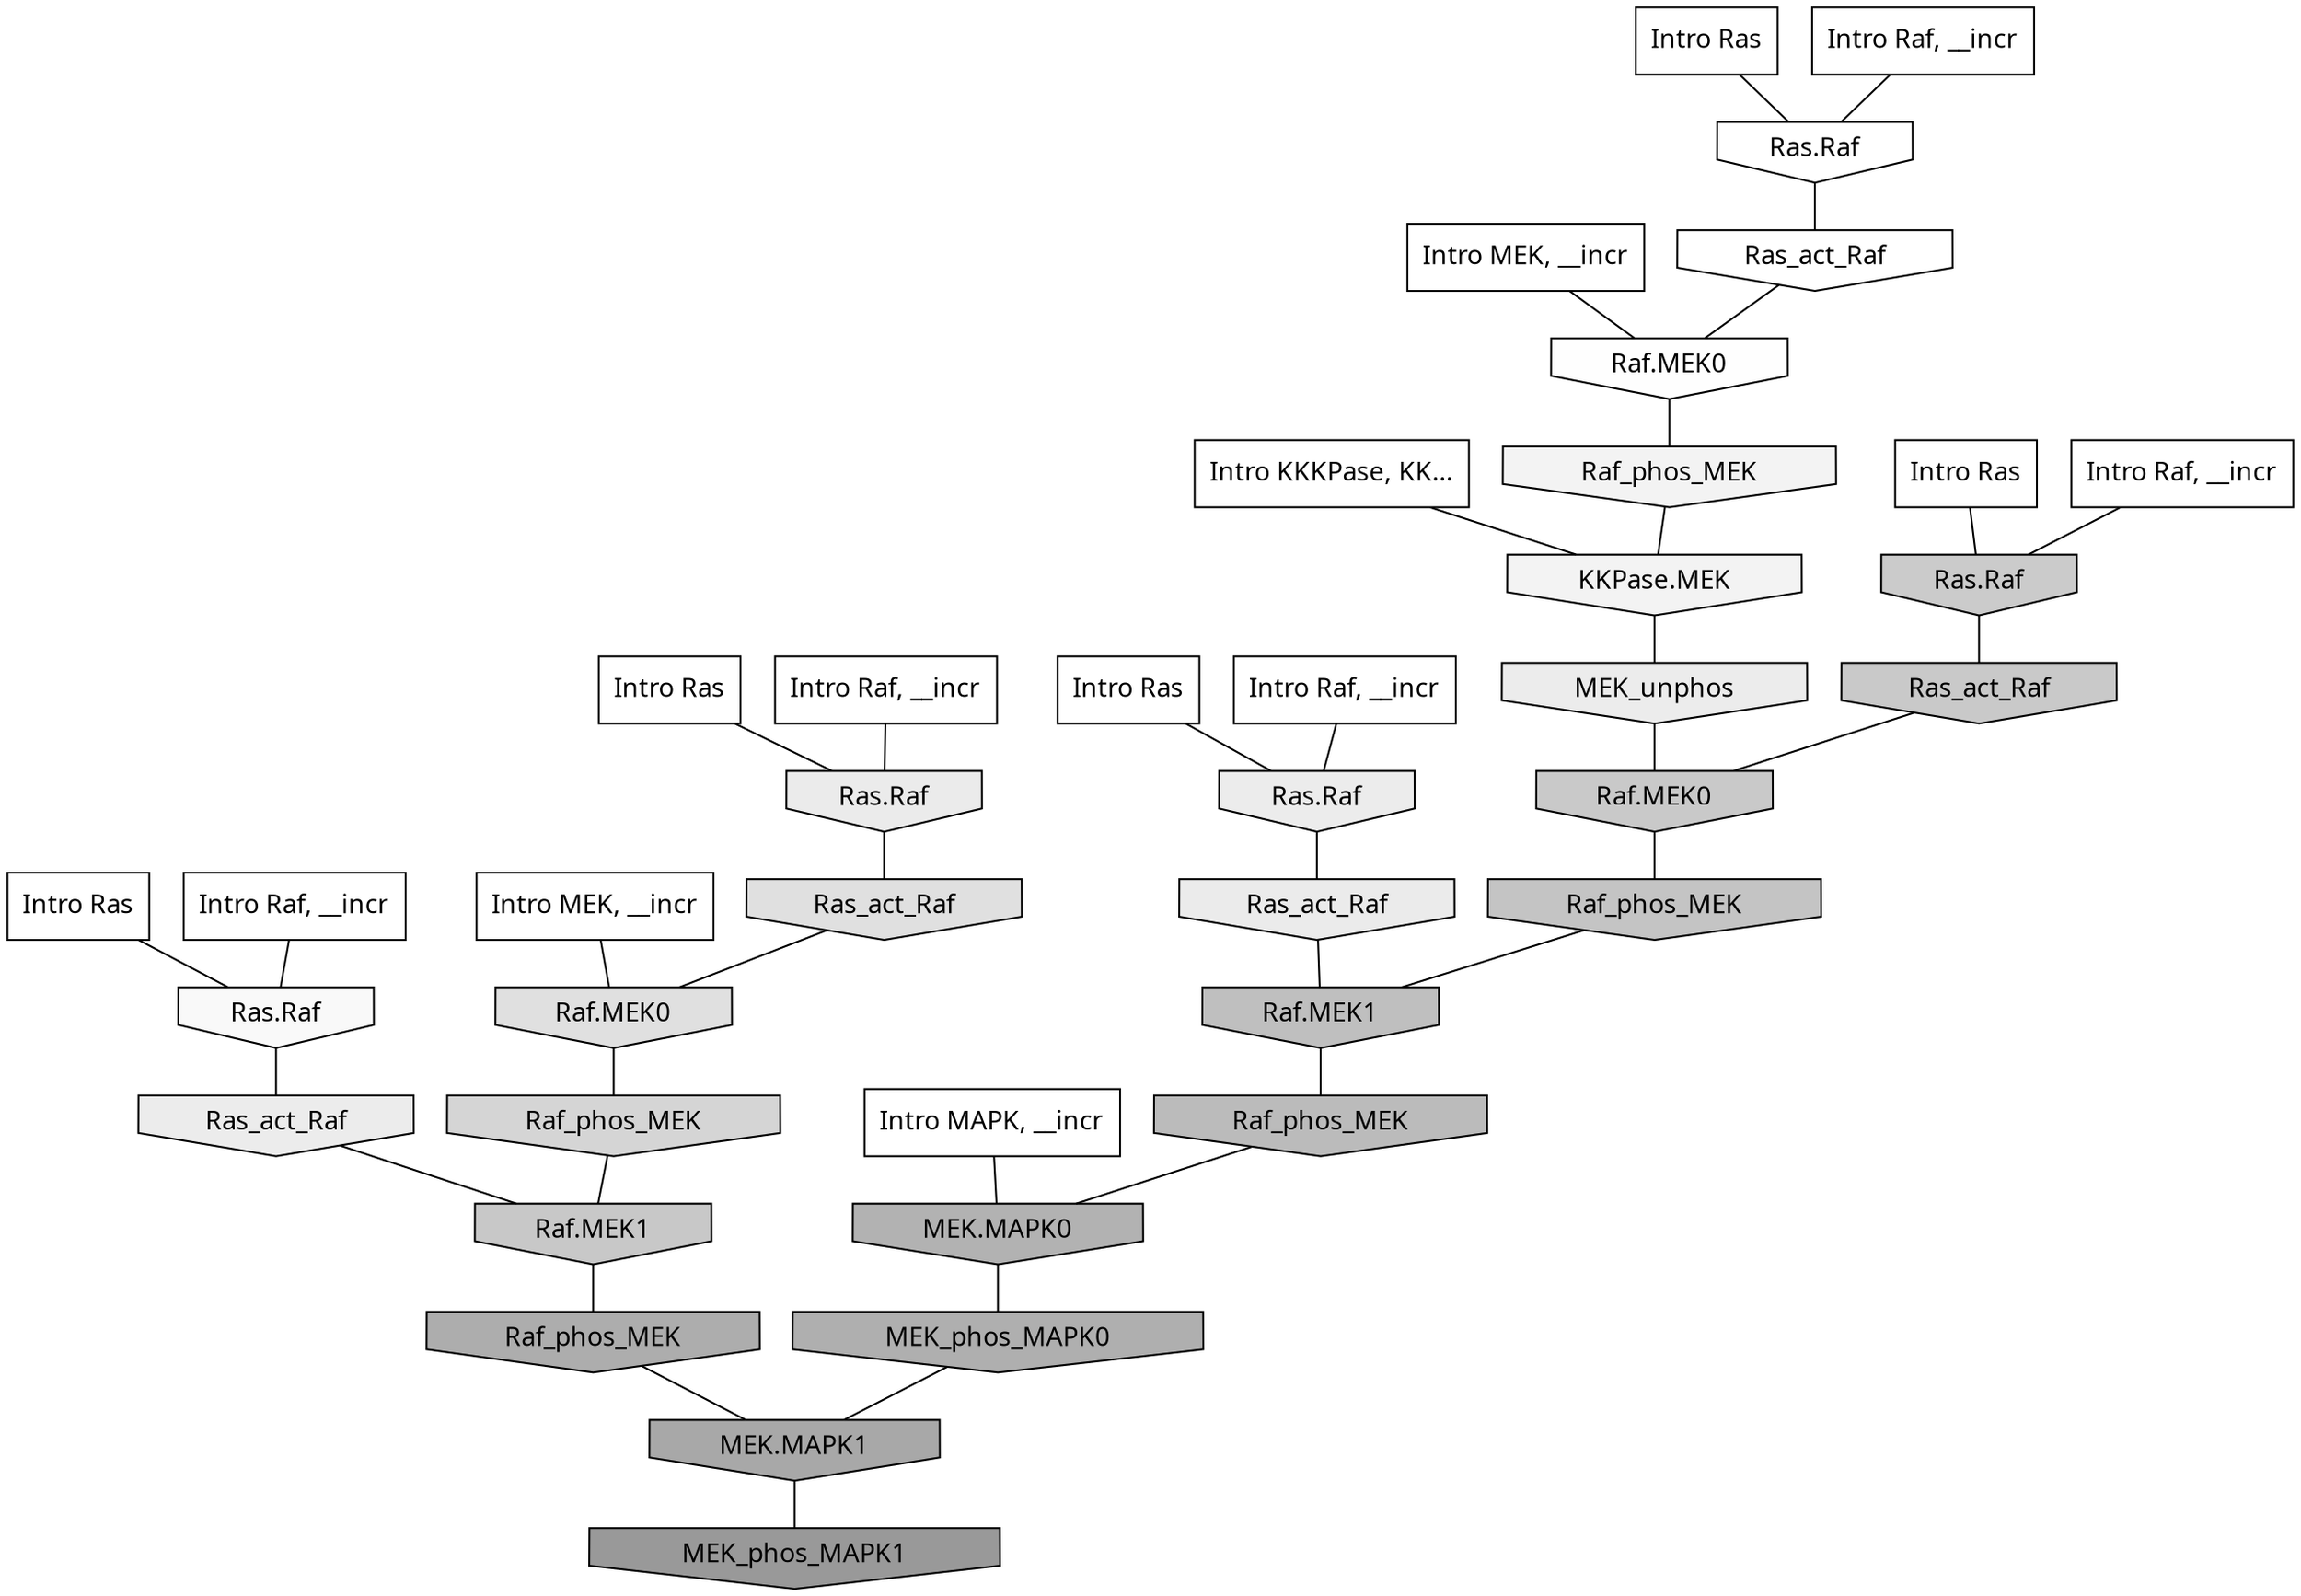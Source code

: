 digraph G{
  rankdir="TB";
  ranksep=0.30;
  node [fontname="CMU Serif"];
  edge [fontname="CMU Serif"];
  
  30 [label="Intro Ras", shape=rectangle, style=filled, fillcolor="0.000 0.000 1.000"]
  
  45 [label="Intro Ras", shape=rectangle, style=filled, fillcolor="0.000 0.000 1.000"]
  
  52 [label="Intro Ras", shape=rectangle, style=filled, fillcolor="0.000 0.000 1.000"]
  
  80 [label="Intro Ras", shape=rectangle, style=filled, fillcolor="0.000 0.000 1.000"]
  
  99 [label="Intro Ras", shape=rectangle, style=filled, fillcolor="0.000 0.000 1.000"]
  
  476 [label="Intro Raf, __incr", shape=rectangle, style=filled, fillcolor="0.000 0.000 1.000"]
  
  869 [label="Intro Raf, __incr", shape=rectangle, style=filled, fillcolor="0.000 0.000 1.000"]
  
  916 [label="Intro Raf, __incr", shape=rectangle, style=filled, fillcolor="0.000 0.000 1.000"]
  
  935 [label="Intro Raf, __incr", shape=rectangle, style=filled, fillcolor="0.000 0.000 1.000"]
  
  943 [label="Intro Raf, __incr", shape=rectangle, style=filled, fillcolor="0.000 0.000 1.000"]
  
  1726 [label="Intro MEK, __incr", shape=rectangle, style=filled, fillcolor="0.000 0.000 1.000"]
  
  1943 [label="Intro MEK, __incr", shape=rectangle, style=filled, fillcolor="0.000 0.000 1.000"]
  
  2179 [label="Intro MAPK, __incr", shape=rectangle, style=filled, fillcolor="0.000 0.000 1.000"]
  
  3116 [label="Intro KKKPase, KK...", shape=rectangle, style=filled, fillcolor="0.000 0.000 1.000"]
  
  3206 [label="Ras.Raf", shape=invhouse, style=filled, fillcolor="0.000 0.000 1.000"]
  
  3308 [label="Ras_act_Raf", shape=invhouse, style=filled, fillcolor="0.000 0.000 0.999"]
  
  3350 [label="Raf.MEK0", shape=invhouse, style=filled, fillcolor="0.000 0.000 0.994"]
  
  3490 [label="Ras.Raf", shape=invhouse, style=filled, fillcolor="0.000 0.000 0.975"]
  
  3673 [label="Raf_phos_MEK", shape=invhouse, style=filled, fillcolor="0.000 0.000 0.953"]
  
  3680 [label="KKPase.MEK", shape=invhouse, style=filled, fillcolor="0.000 0.000 0.953"]
  
  4152 [label="Ras_act_Raf", shape=invhouse, style=filled, fillcolor="0.000 0.000 0.924"]
  
  4167 [label="MEK_unphos", shape=invhouse, style=filled, fillcolor="0.000 0.000 0.923"]
  
  4181 [label="Ras.Raf", shape=invhouse, style=filled, fillcolor="0.000 0.000 0.922"]
  
  4195 [label="Ras.Raf", shape=invhouse, style=filled, fillcolor="0.000 0.000 0.920"]
  
  4208 [label="Ras_act_Raf", shape=invhouse, style=filled, fillcolor="0.000 0.000 0.920"]
  
  4915 [label="Ras_act_Raf", shape=invhouse, style=filled, fillcolor="0.000 0.000 0.878"]
  
  4919 [label="Raf.MEK0", shape=invhouse, style=filled, fillcolor="0.000 0.000 0.878"]
  
  5727 [label="Raf_phos_MEK", shape=invhouse, style=filled, fillcolor="0.000 0.000 0.835"]
  
  6755 [label="Ras.Raf", shape=invhouse, style=filled, fillcolor="0.000 0.000 0.794"]
  
  6894 [label="Ras_act_Raf", shape=invhouse, style=filled, fillcolor="0.000 0.000 0.789"]
  
  6899 [label="Raf.MEK0", shape=invhouse, style=filled, fillcolor="0.000 0.000 0.789"]
  
  7073 [label="Raf.MEK1", shape=invhouse, style=filled, fillcolor="0.000 0.000 0.783"]
  
  7600 [label="Raf_phos_MEK", shape=invhouse, style=filled, fillcolor="0.000 0.000 0.769"]
  
  8287 [label="Raf.MEK1", shape=invhouse, style=filled, fillcolor="0.000 0.000 0.750"]
  
  8927 [label="Raf_phos_MEK", shape=invhouse, style=filled, fillcolor="0.000 0.000 0.732"]
  
  10657 [label="MEK.MAPK0", shape=invhouse, style=filled, fillcolor="0.000 0.000 0.696"]
  
  11398 [label="MEK_phos_MAPK0", shape=invhouse, style=filled, fillcolor="0.000 0.000 0.684"]
  
  11691 [label="Raf_phos_MEK", shape=invhouse, style=filled, fillcolor="0.000 0.000 0.679"]
  
  12934 [label="MEK.MAPK1", shape=invhouse, style=filled, fillcolor="0.000 0.000 0.660"]
  
  16770 [label="MEK_phos_MAPK1", shape=invhouse, style=filled, fillcolor="0.000 0.000 0.600"]
  
  
  12934 -> 16770 [dir=none, color="0.000 0.000 0.000"] 
  11691 -> 12934 [dir=none, color="0.000 0.000 0.000"] 
  11398 -> 12934 [dir=none, color="0.000 0.000 0.000"] 
  10657 -> 11398 [dir=none, color="0.000 0.000 0.000"] 
  8927 -> 10657 [dir=none, color="0.000 0.000 0.000"] 
  8287 -> 8927 [dir=none, color="0.000 0.000 0.000"] 
  7600 -> 8287 [dir=none, color="0.000 0.000 0.000"] 
  7073 -> 11691 [dir=none, color="0.000 0.000 0.000"] 
  6899 -> 7600 [dir=none, color="0.000 0.000 0.000"] 
  6894 -> 6899 [dir=none, color="0.000 0.000 0.000"] 
  6755 -> 6894 [dir=none, color="0.000 0.000 0.000"] 
  5727 -> 7073 [dir=none, color="0.000 0.000 0.000"] 
  4919 -> 5727 [dir=none, color="0.000 0.000 0.000"] 
  4915 -> 4919 [dir=none, color="0.000 0.000 0.000"] 
  4208 -> 8287 [dir=none, color="0.000 0.000 0.000"] 
  4195 -> 4915 [dir=none, color="0.000 0.000 0.000"] 
  4181 -> 4208 [dir=none, color="0.000 0.000 0.000"] 
  4167 -> 6899 [dir=none, color="0.000 0.000 0.000"] 
  4152 -> 7073 [dir=none, color="0.000 0.000 0.000"] 
  3680 -> 4167 [dir=none, color="0.000 0.000 0.000"] 
  3673 -> 3680 [dir=none, color="0.000 0.000 0.000"] 
  3490 -> 4152 [dir=none, color="0.000 0.000 0.000"] 
  3350 -> 3673 [dir=none, color="0.000 0.000 0.000"] 
  3308 -> 3350 [dir=none, color="0.000 0.000 0.000"] 
  3206 -> 3308 [dir=none, color="0.000 0.000 0.000"] 
  3116 -> 3680 [dir=none, color="0.000 0.000 0.000"] 
  2179 -> 10657 [dir=none, color="0.000 0.000 0.000"] 
  1943 -> 3350 [dir=none, color="0.000 0.000 0.000"] 
  1726 -> 4919 [dir=none, color="0.000 0.000 0.000"] 
  943 -> 6755 [dir=none, color="0.000 0.000 0.000"] 
  935 -> 4181 [dir=none, color="0.000 0.000 0.000"] 
  916 -> 4195 [dir=none, color="0.000 0.000 0.000"] 
  869 -> 3206 [dir=none, color="0.000 0.000 0.000"] 
  476 -> 3490 [dir=none, color="0.000 0.000 0.000"] 
  99 -> 3206 [dir=none, color="0.000 0.000 0.000"] 
  80 -> 4181 [dir=none, color="0.000 0.000 0.000"] 
  52 -> 4195 [dir=none, color="0.000 0.000 0.000"] 
  45 -> 6755 [dir=none, color="0.000 0.000 0.000"] 
  30 -> 3490 [dir=none, color="0.000 0.000 0.000"] 
  
  }
